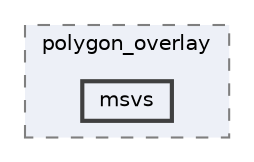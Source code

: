 digraph "external/taskflow/3rd-party/tbb/examples/parallel_for/polygon_overlay/msvs"
{
 // LATEX_PDF_SIZE
  bgcolor="transparent";
  edge [fontname=Helvetica,fontsize=10,labelfontname=Helvetica,labelfontsize=10];
  node [fontname=Helvetica,fontsize=10,shape=box,height=0.2,width=0.4];
  compound=true
  subgraph clusterdir_863dc681f720460eb6548b7377bd671b {
    graph [ bgcolor="#edf0f7", pencolor="grey50", label="polygon_overlay", fontname=Helvetica,fontsize=10 style="filled,dashed", URL="dir_863dc681f720460eb6548b7377bd671b.html",tooltip=""]
  dir_5fd30657f7156ffd2261dcf86f3f8502 [label="msvs", fillcolor="#edf0f7", color="grey25", style="filled,bold", URL="dir_5fd30657f7156ffd2261dcf86f3f8502.html",tooltip=""];
  }
}
